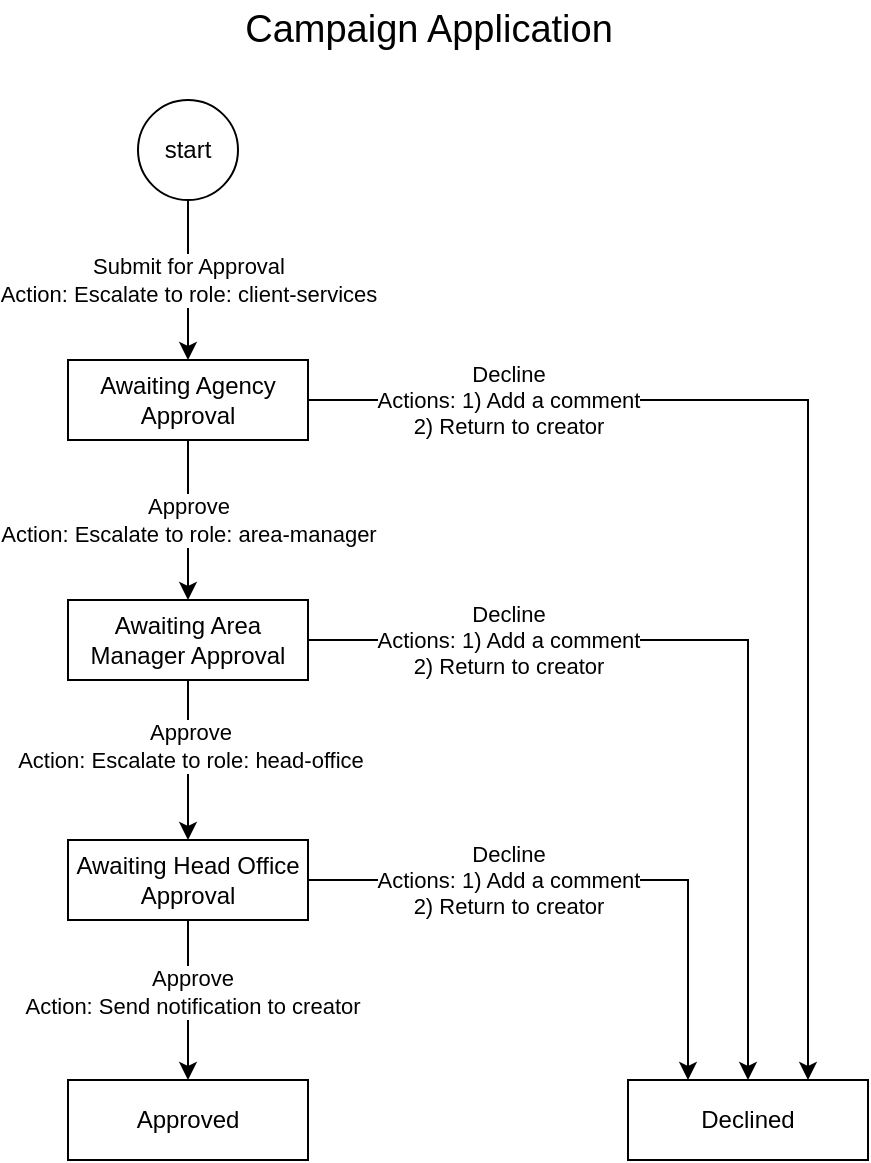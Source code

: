 <mxfile version="21.5.2" type="github">
  <diagram name="Page-1" id="FYUkmZWORZIpFQucFmt-">
    <mxGraphModel dx="607" dy="796" grid="1" gridSize="10" guides="1" tooltips="1" connect="1" arrows="1" fold="1" page="1" pageScale="1" pageWidth="827" pageHeight="1169" math="0" shadow="0">
      <root>
        <mxCell id="0" />
        <mxCell id="1" parent="0" />
        <mxCell id="Tir23ISkjk8P7xLJfe4Q-1" value="Campaign Application" style="text;html=1;strokeColor=none;fillColor=none;align=center;verticalAlign=middle;rounded=0;fontSize=19;" vertex="1" parent="1">
          <mxGeometry x="1191" y="100" width="60" height="30" as="geometry" />
        </mxCell>
        <mxCell id="Tir23ISkjk8P7xLJfe4Q-2" style="edgeStyle=orthogonalEdgeStyle;rounded=0;orthogonalLoop=1;jettySize=auto;html=1;exitX=0.5;exitY=1;exitDx=0;exitDy=0;entryX=0.5;entryY=0;entryDx=0;entryDy=0;" edge="1" parent="1" source="Tir23ISkjk8P7xLJfe4Q-4" target="Tir23ISkjk8P7xLJfe4Q-8">
          <mxGeometry relative="1" as="geometry" />
        </mxCell>
        <mxCell id="Tir23ISkjk8P7xLJfe4Q-3" value="Submit for Approval&lt;br&gt;Action: Escalate to role: client-services" style="edgeLabel;html=1;align=center;verticalAlign=middle;resizable=0;points=[];" vertex="1" connectable="0" parent="Tir23ISkjk8P7xLJfe4Q-2">
          <mxGeometry x="-0.36" y="-1" relative="1" as="geometry">
            <mxPoint x="1" y="14" as="offset" />
          </mxGeometry>
        </mxCell>
        <mxCell id="Tir23ISkjk8P7xLJfe4Q-4" value="start" style="ellipse;whiteSpace=wrap;html=1;" vertex="1" parent="1">
          <mxGeometry x="1076" y="150" width="50" height="50" as="geometry" />
        </mxCell>
        <mxCell id="Tir23ISkjk8P7xLJfe4Q-5" value="Approve&lt;br&gt;Action: Escalate to role: area-manager" style="edgeStyle=orthogonalEdgeStyle;rounded=0;orthogonalLoop=1;jettySize=auto;html=1;exitX=0.5;exitY=1;exitDx=0;exitDy=0;" edge="1" parent="1" source="Tir23ISkjk8P7xLJfe4Q-8" target="Tir23ISkjk8P7xLJfe4Q-13">
          <mxGeometry relative="1" as="geometry" />
        </mxCell>
        <mxCell id="Tir23ISkjk8P7xLJfe4Q-6" style="edgeStyle=orthogonalEdgeStyle;rounded=0;orthogonalLoop=1;jettySize=auto;html=1;exitX=1;exitY=0.5;exitDx=0;exitDy=0;entryX=0.75;entryY=0;entryDx=0;entryDy=0;" edge="1" parent="1" source="Tir23ISkjk8P7xLJfe4Q-8" target="Tir23ISkjk8P7xLJfe4Q-20">
          <mxGeometry relative="1" as="geometry" />
        </mxCell>
        <mxCell id="Tir23ISkjk8P7xLJfe4Q-7" value="Decline&lt;br&gt;Actions: 1) Add a comment&lt;br&gt;2) Return to creator" style="edgeLabel;html=1;align=center;verticalAlign=middle;resizable=0;points=[];" vertex="1" connectable="0" parent="Tir23ISkjk8P7xLJfe4Q-6">
          <mxGeometry x="-0.221" y="2" relative="1" as="geometry">
            <mxPoint x="-130" y="2" as="offset" />
          </mxGeometry>
        </mxCell>
        <mxCell id="Tir23ISkjk8P7xLJfe4Q-8" value="Awaiting Agency Approval" style="rounded=0;whiteSpace=wrap;html=1;" vertex="1" parent="1">
          <mxGeometry x="1041" y="280" width="120" height="40" as="geometry" />
        </mxCell>
        <mxCell id="Tir23ISkjk8P7xLJfe4Q-9" style="edgeStyle=orthogonalEdgeStyle;rounded=0;orthogonalLoop=1;jettySize=auto;html=1;exitX=0.5;exitY=1;exitDx=0;exitDy=0;" edge="1" parent="1" source="Tir23ISkjk8P7xLJfe4Q-13" target="Tir23ISkjk8P7xLJfe4Q-18">
          <mxGeometry relative="1" as="geometry" />
        </mxCell>
        <mxCell id="Tir23ISkjk8P7xLJfe4Q-10" value="Approve&lt;br style=&quot;border-color: var(--border-color);&quot;&gt;Action: Escalate to role: head-office" style="edgeLabel;html=1;align=center;verticalAlign=middle;resizable=0;points=[];" vertex="1" connectable="0" parent="Tir23ISkjk8P7xLJfe4Q-9">
          <mxGeometry x="-0.175" y="1" relative="1" as="geometry">
            <mxPoint as="offset" />
          </mxGeometry>
        </mxCell>
        <mxCell id="Tir23ISkjk8P7xLJfe4Q-11" style="edgeStyle=orthogonalEdgeStyle;rounded=0;orthogonalLoop=1;jettySize=auto;html=1;exitX=1;exitY=0.5;exitDx=0;exitDy=0;entryX=0.5;entryY=0;entryDx=0;entryDy=0;" edge="1" parent="1" source="Tir23ISkjk8P7xLJfe4Q-13" target="Tir23ISkjk8P7xLJfe4Q-20">
          <mxGeometry relative="1" as="geometry" />
        </mxCell>
        <mxCell id="Tir23ISkjk8P7xLJfe4Q-12" value="Decline&lt;br style=&quot;border-color: var(--border-color);&quot;&gt;Actions: 1) Add a comment&lt;br style=&quot;border-color: var(--border-color);&quot;&gt;2) Return to creator" style="edgeLabel;html=1;align=center;verticalAlign=middle;resizable=0;points=[];" vertex="1" connectable="0" parent="Tir23ISkjk8P7xLJfe4Q-11">
          <mxGeometry x="-0.006" y="1" relative="1" as="geometry">
            <mxPoint x="-119" y="1" as="offset" />
          </mxGeometry>
        </mxCell>
        <mxCell id="Tir23ISkjk8P7xLJfe4Q-13" value="Awaiting Area Manager Approval" style="rounded=0;whiteSpace=wrap;html=1;" vertex="1" parent="1">
          <mxGeometry x="1041" y="400" width="120" height="40" as="geometry" />
        </mxCell>
        <mxCell id="Tir23ISkjk8P7xLJfe4Q-14" style="edgeStyle=orthogonalEdgeStyle;rounded=0;orthogonalLoop=1;jettySize=auto;html=1;exitX=1;exitY=0.5;exitDx=0;exitDy=0;entryX=0.25;entryY=0;entryDx=0;entryDy=0;" edge="1" parent="1" source="Tir23ISkjk8P7xLJfe4Q-18" target="Tir23ISkjk8P7xLJfe4Q-20">
          <mxGeometry relative="1" as="geometry" />
        </mxCell>
        <mxCell id="Tir23ISkjk8P7xLJfe4Q-15" value="Decline&lt;br style=&quot;border-color: var(--border-color);&quot;&gt;Actions: 1) Add a comment&lt;br style=&quot;border-color: var(--border-color);&quot;&gt;2) Return to creator" style="edgeLabel;html=1;align=center;verticalAlign=middle;resizable=0;points=[];" vertex="1" connectable="0" parent="Tir23ISkjk8P7xLJfe4Q-14">
          <mxGeometry x="0.391" y="1" relative="1" as="geometry">
            <mxPoint x="-91" y="-12" as="offset" />
          </mxGeometry>
        </mxCell>
        <mxCell id="Tir23ISkjk8P7xLJfe4Q-16" style="edgeStyle=orthogonalEdgeStyle;rounded=0;orthogonalLoop=1;jettySize=auto;html=1;exitX=0.5;exitY=1;exitDx=0;exitDy=0;entryX=0.5;entryY=0;entryDx=0;entryDy=0;" edge="1" parent="1" source="Tir23ISkjk8P7xLJfe4Q-18" target="Tir23ISkjk8P7xLJfe4Q-19">
          <mxGeometry relative="1" as="geometry" />
        </mxCell>
        <mxCell id="Tir23ISkjk8P7xLJfe4Q-17" value="Approve&lt;br style=&quot;border-color: var(--border-color);&quot;&gt;Action: Send notification to creator" style="edgeLabel;html=1;align=center;verticalAlign=middle;resizable=0;points=[];" vertex="1" connectable="0" parent="Tir23ISkjk8P7xLJfe4Q-16">
          <mxGeometry x="-0.1" y="2" relative="1" as="geometry">
            <mxPoint as="offset" />
          </mxGeometry>
        </mxCell>
        <mxCell id="Tir23ISkjk8P7xLJfe4Q-18" value="Awaiting Head Office Approval" style="rounded=0;whiteSpace=wrap;html=1;" vertex="1" parent="1">
          <mxGeometry x="1041" y="520" width="120" height="40" as="geometry" />
        </mxCell>
        <mxCell id="Tir23ISkjk8P7xLJfe4Q-19" value="Approved" style="rounded=0;whiteSpace=wrap;html=1;" vertex="1" parent="1">
          <mxGeometry x="1041" y="640" width="120" height="40" as="geometry" />
        </mxCell>
        <mxCell id="Tir23ISkjk8P7xLJfe4Q-20" value="Declined" style="rounded=0;whiteSpace=wrap;html=1;" vertex="1" parent="1">
          <mxGeometry x="1321" y="640" width="120" height="40" as="geometry" />
        </mxCell>
      </root>
    </mxGraphModel>
  </diagram>
</mxfile>
